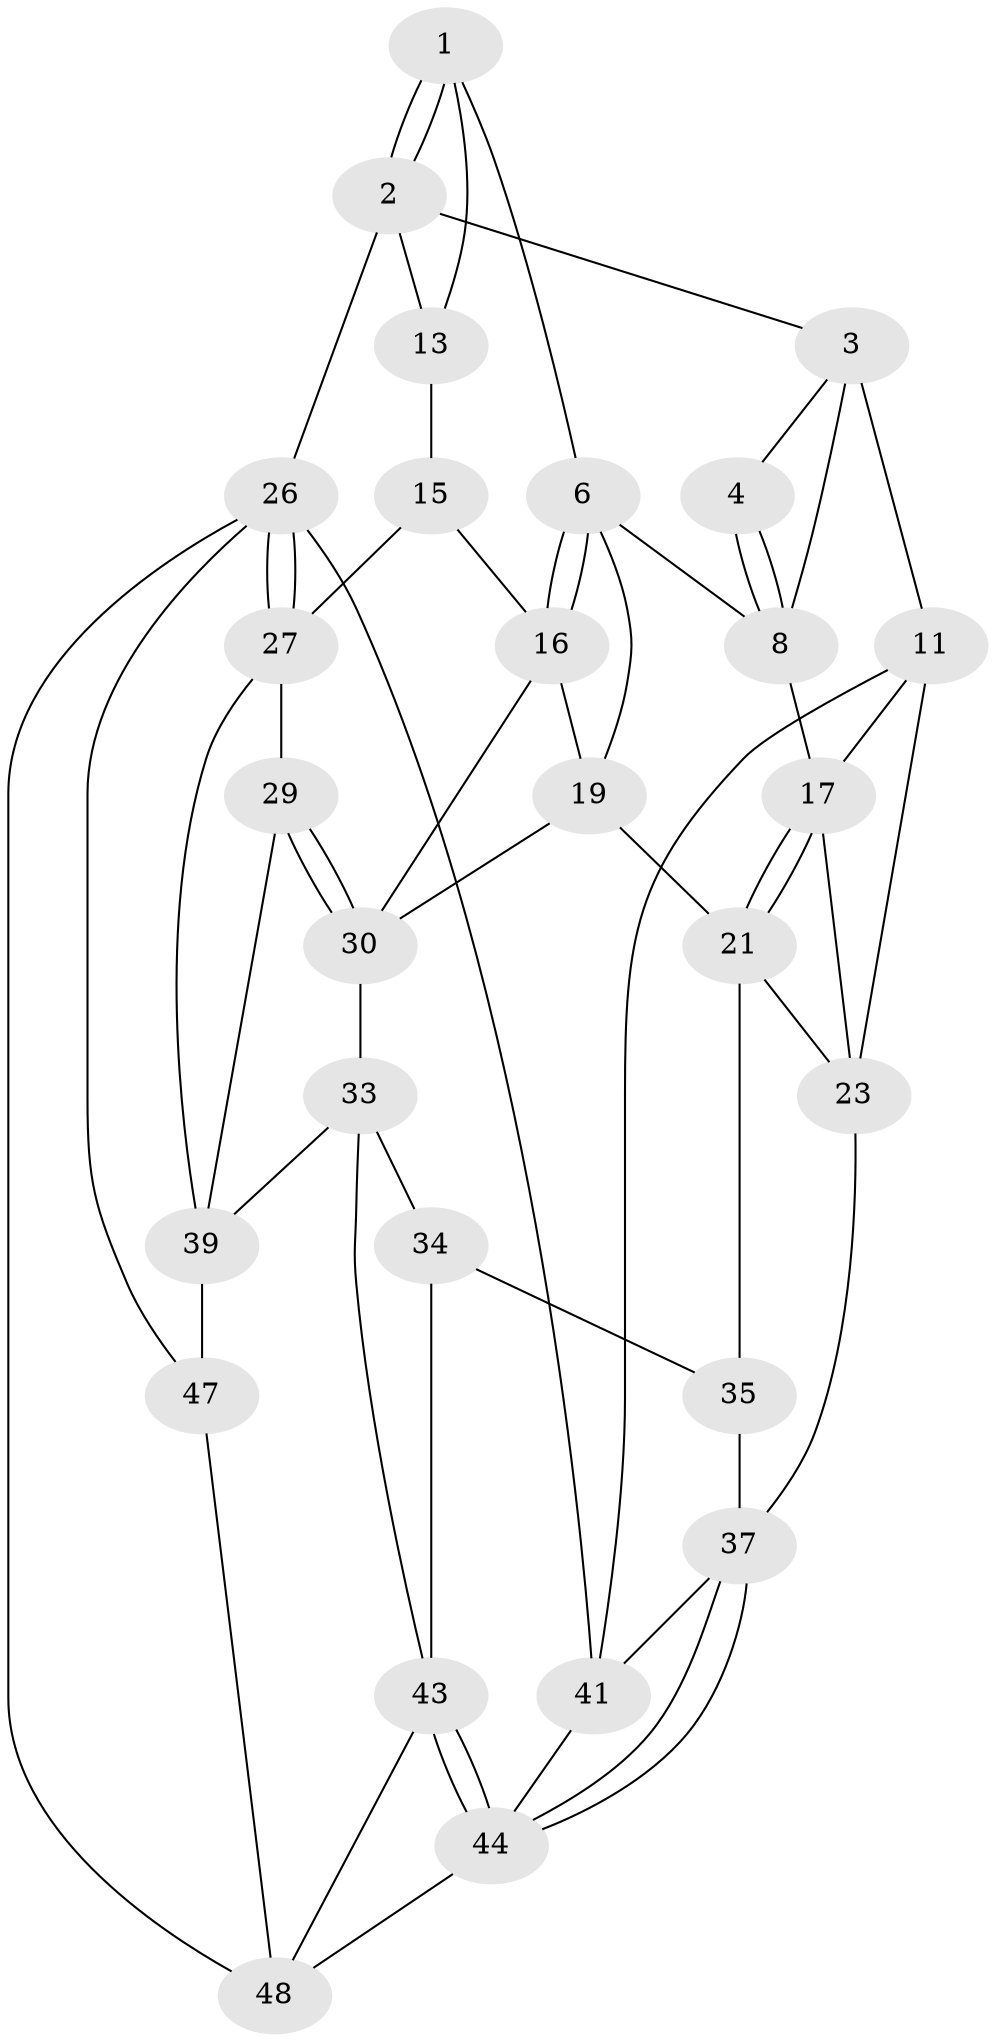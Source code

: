 // original degree distribution, {3: 0.0392156862745098, 5: 0.47058823529411764, 4: 0.27450980392156865, 6: 0.21568627450980393}
// Generated by graph-tools (version 1.1) at 2025/42/03/06/25 10:42:27]
// undirected, 28 vertices, 60 edges
graph export_dot {
graph [start="1"]
  node [color=gray90,style=filled];
  1 [pos="+0.7537133422145893+0",super="+5"];
  2 [pos="+1+0"];
  3 [pos="+0.36232661163397256+0",super="+10"];
  4 [pos="+0.5859400002136712+0"];
  6 [pos="+0.7243571147369591+0.22617070084099694",super="+7"];
  8 [pos="+0.6126750265016944+0.20811331794532045",super="+9"];
  11 [pos="+0+0.22132406046327863",super="+12"];
  13 [pos="+1+0",super="+14"];
  15 [pos="+0.8612541120674644+0.3109134323087267",super="+25"];
  16 [pos="+0.8233932906256887+0.34524050912717397",super="+22"];
  17 [pos="+0.4372028212767225+0.36243129112718214",super="+18"];
  19 [pos="+0.6079005758364995+0.35856185255391004",super="+20"];
  21 [pos="+0.4378682279907745+0.36423459385187207",super="+32"];
  23 [pos="+0.09110358824332229+0.4144688988860271",super="+24"];
  26 [pos="+1+1",super="+51"];
  27 [pos="+1+0.8203522508281615",super="+28"];
  29 [pos="+0.8192601160299375+0.5041833577370056"];
  30 [pos="+0.8185011181159412+0.5026308614024683",super="+31"];
  33 [pos="+0.5274444785738447+0.6555506606752695",super="+40"];
  34 [pos="+0.5230570174261838+0.6562716796094091",super="+42"];
  35 [pos="+0.3628735593431936+0.6170798377173977",super="+36"];
  37 [pos="+0.3016381789105082+0.6726442761585889",super="+38"];
  39 [pos="+0.7651348866783045+0.6201845924046461",super="+46"];
  41 [pos="+0+1"];
  43 [pos="+0.4671779209835399+0.9328047681812804",super="+45"];
  44 [pos="+0.37343765972303095+1",super="+50"];
  47 [pos="+0.8008698465690591+0.8806577469079938"];
  48 [pos="+0.6682363494581799+0.8717935462797306",super="+49"];
  1 -- 2;
  1 -- 2;
  1 -- 6;
  1 -- 13;
  2 -- 3;
  2 -- 13;
  2 -- 26;
  3 -- 4;
  3 -- 11 [weight=2];
  3 -- 8;
  4 -- 8;
  4 -- 8;
  6 -- 16;
  6 -- 16;
  6 -- 8;
  6 -- 19;
  8 -- 17;
  11 -- 41;
  11 -- 17;
  11 -- 23;
  13 -- 15 [weight=2];
  15 -- 16;
  15 -- 27;
  16 -- 19;
  16 -- 30;
  17 -- 21;
  17 -- 21;
  17 -- 23;
  19 -- 21;
  19 -- 30;
  21 -- 23;
  21 -- 35;
  23 -- 37;
  26 -- 27;
  26 -- 27;
  26 -- 41;
  26 -- 48;
  26 -- 47;
  27 -- 39;
  27 -- 29;
  29 -- 30;
  29 -- 30;
  29 -- 39;
  30 -- 33;
  33 -- 34;
  33 -- 39;
  33 -- 43;
  34 -- 35 [weight=2];
  34 -- 43;
  35 -- 37;
  37 -- 44;
  37 -- 44;
  37 -- 41;
  39 -- 47;
  41 -- 44;
  43 -- 44;
  43 -- 44;
  43 -- 48;
  44 -- 48;
  47 -- 48;
}
